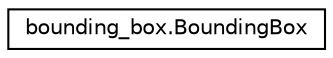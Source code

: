 digraph "Graphical Class Hierarchy"
{
  edge [fontname="Helvetica",fontsize="10",labelfontname="Helvetica",labelfontsize="10"];
  node [fontname="Helvetica",fontsize="10",shape=record];
  rankdir="LR";
  Node1 [label="bounding_box.BoundingBox",height=0.2,width=0.4,color="black", fillcolor="white", style="filled",URL="$classbounding__box_1_1BoundingBox.html"];
}
